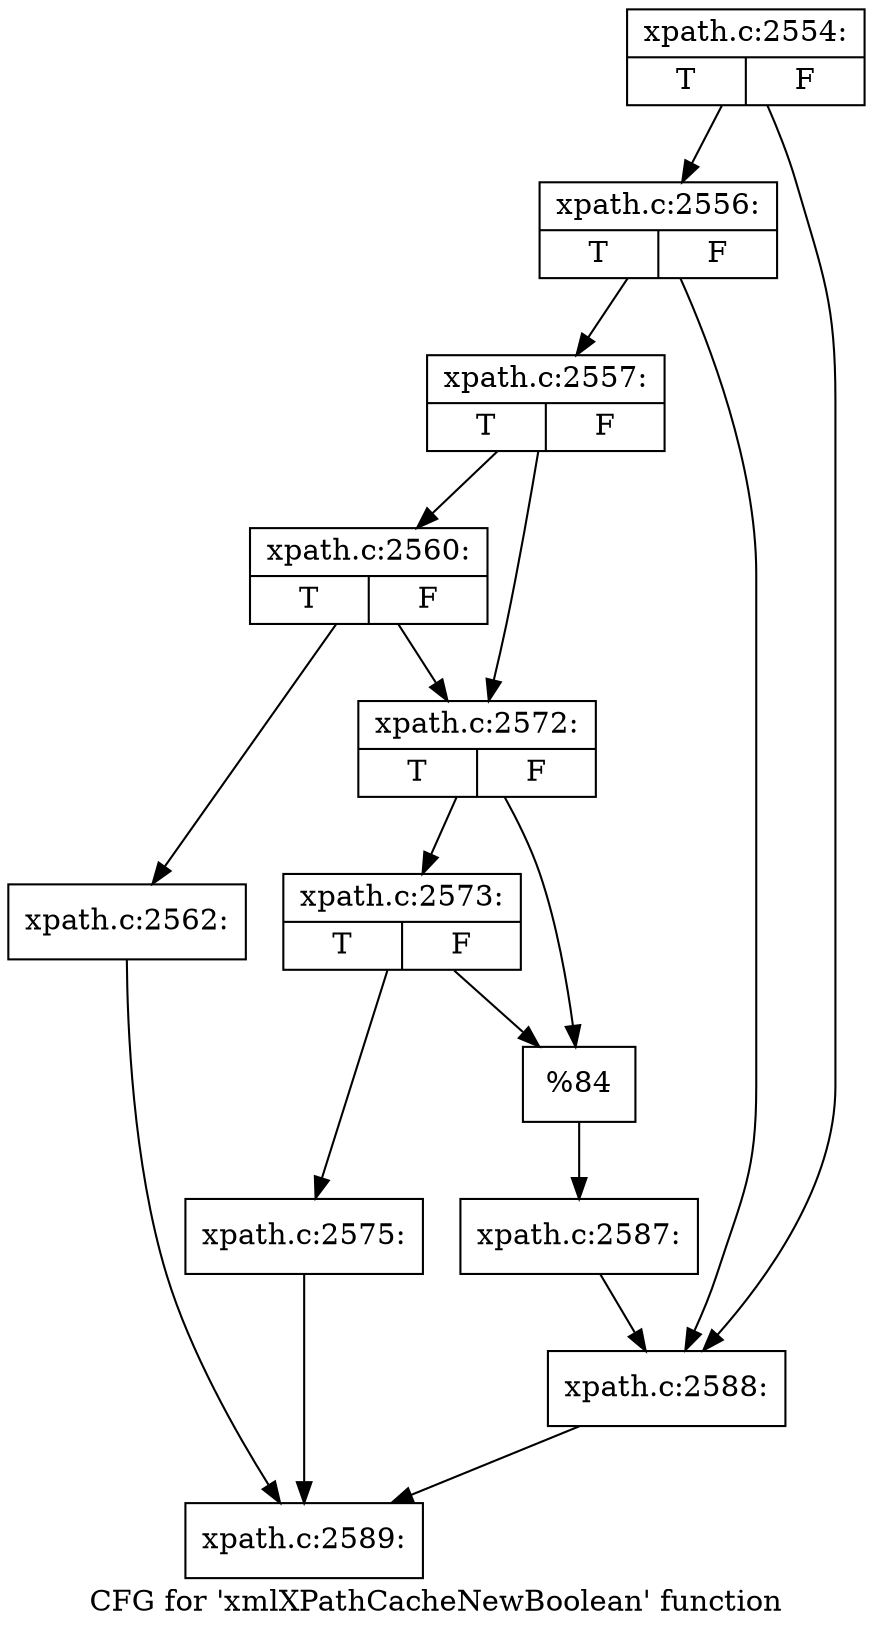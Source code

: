 digraph "CFG for 'xmlXPathCacheNewBoolean' function" {
	label="CFG for 'xmlXPathCacheNewBoolean' function";

	Node0x4e54f50 [shape=record,label="{xpath.c:2554:|{<s0>T|<s1>F}}"];
	Node0x4e54f50 -> Node0x4e55a50;
	Node0x4e54f50 -> Node0x4e50400;
	Node0x4e55a50 [shape=record,label="{xpath.c:2556:|{<s0>T|<s1>F}}"];
	Node0x4e55a50 -> Node0x4e503b0;
	Node0x4e55a50 -> Node0x4e50400;
	Node0x4e503b0 [shape=record,label="{xpath.c:2557:|{<s0>T|<s1>F}}"];
	Node0x4e503b0 -> Node0x4e56770;
	Node0x4e503b0 -> Node0x4e56720;
	Node0x4e56770 [shape=record,label="{xpath.c:2560:|{<s0>T|<s1>F}}"];
	Node0x4e56770 -> Node0x4e56680;
	Node0x4e56770 -> Node0x4e56720;
	Node0x4e56680 [shape=record,label="{xpath.c:2562:}"];
	Node0x4e56680 -> Node0x4e55a00;
	Node0x4e56720 [shape=record,label="{xpath.c:2572:|{<s0>T|<s1>F}}"];
	Node0x4e56720 -> Node0x4e58650;
	Node0x4e56720 -> Node0x4e58600;
	Node0x4e58650 [shape=record,label="{xpath.c:2573:|{<s0>T|<s1>F}}"];
	Node0x4e58650 -> Node0x4e585b0;
	Node0x4e58650 -> Node0x4e58600;
	Node0x4e585b0 [shape=record,label="{xpath.c:2575:}"];
	Node0x4e585b0 -> Node0x4e55a00;
	Node0x4e58600 [shape=record,label="{%84}"];
	Node0x4e58600 -> Node0x4e566d0;
	Node0x4e566d0 [shape=record,label="{xpath.c:2587:}"];
	Node0x4e566d0 -> Node0x4e50400;
	Node0x4e50400 [shape=record,label="{xpath.c:2588:}"];
	Node0x4e50400 -> Node0x4e55a00;
	Node0x4e55a00 [shape=record,label="{xpath.c:2589:}"];
}
